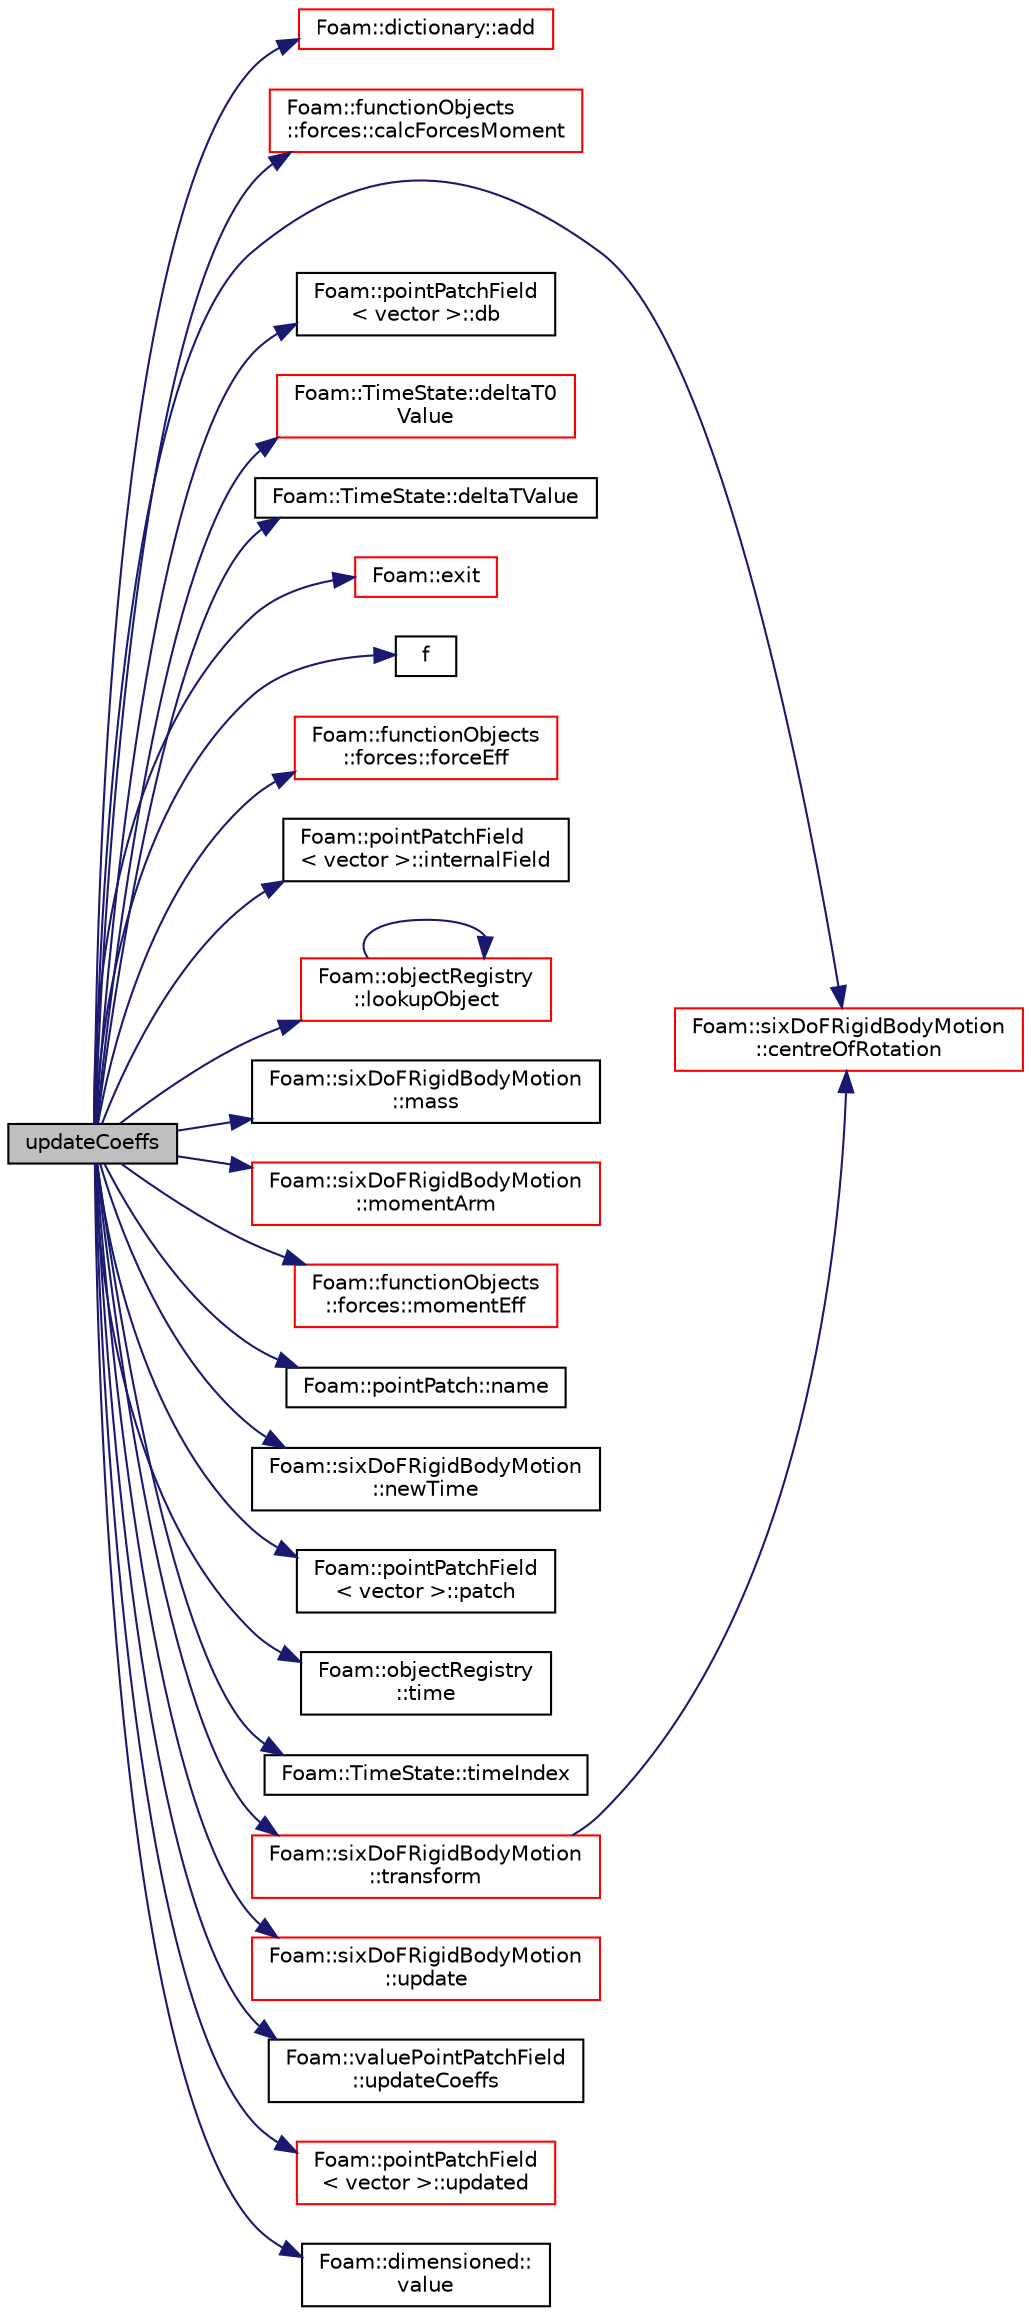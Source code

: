 digraph "updateCoeffs"
{
  bgcolor="transparent";
  edge [fontname="Helvetica",fontsize="10",labelfontname="Helvetica",labelfontsize="10"];
  node [fontname="Helvetica",fontsize="10",shape=record];
  rankdir="LR";
  Node1 [label="updateCoeffs",height=0.2,width=0.4,color="black", fillcolor="grey75", style="filled", fontcolor="black"];
  Node1 -> Node2 [color="midnightblue",fontsize="10",style="solid",fontname="Helvetica"];
  Node2 [label="Foam::dictionary::add",height=0.2,width=0.4,color="red",URL="$a00530.html#ac2ddcab42322c8d8af5e5830ab4d431b",tooltip="Add a new entry. "];
  Node1 -> Node3 [color="midnightblue",fontsize="10",style="solid",fontname="Helvetica"];
  Node3 [label="Foam::functionObjects\l::forces::calcForcesMoment",height=0.2,width=0.4,color="red",URL="$a00866.html#a71e93fd80e1ccacbf30c602b4ea11abc",tooltip="Calculate the forces and moments. "];
  Node1 -> Node4 [color="midnightblue",fontsize="10",style="solid",fontname="Helvetica"];
  Node4 [label="Foam::sixDoFRigidBodyMotion\l::centreOfRotation",height=0.2,width=0.4,color="red",URL="$a02391.html#a2f8c6ae8506d71aa8038ba4a8f62ce3f",tooltip="Return the current centre of rotation. "];
  Node1 -> Node5 [color="midnightblue",fontsize="10",style="solid",fontname="Helvetica"];
  Node5 [label="Foam::pointPatchField\l\< vector \>::db",height=0.2,width=0.4,color="black",URL="$a01932.html#adf469b34fcd0250cef43ac4ce3f153ab",tooltip="Return local objectRegistry. "];
  Node1 -> Node6 [color="midnightblue",fontsize="10",style="solid",fontname="Helvetica"];
  Node6 [label="Foam::TimeState::deltaT0\lValue",height=0.2,width=0.4,color="red",URL="$a02690.html#aa1c3b2fbba79aff20ff144dbc33a684a",tooltip="Return old time step value. "];
  Node1 -> Node7 [color="midnightblue",fontsize="10",style="solid",fontname="Helvetica"];
  Node7 [label="Foam::TimeState::deltaTValue",height=0.2,width=0.4,color="black",URL="$a02690.html#a664afb7178a107bfcb662f688e0bcb62",tooltip="Return time step value. "];
  Node1 -> Node8 [color="midnightblue",fontsize="10",style="solid",fontname="Helvetica"];
  Node8 [label="Foam::exit",height=0.2,width=0.4,color="red",URL="$a10974.html#a06ca7250d8e89caf05243ec094843642"];
  Node1 -> Node9 [color="midnightblue",fontsize="10",style="solid",fontname="Helvetica"];
  Node9 [label="f",height=0.2,width=0.4,color="black",URL="$a04026.html#a888be93833ac7a23170555c69c690288"];
  Node1 -> Node10 [color="midnightblue",fontsize="10",style="solid",fontname="Helvetica"];
  Node10 [label="Foam::functionObjects\l::forces::forceEff",height=0.2,width=0.4,color="red",URL="$a00866.html#af170c7909515ab24efc4a20c1f0e2d71",tooltip="Return the total force. "];
  Node1 -> Node11 [color="midnightblue",fontsize="10",style="solid",fontname="Helvetica"];
  Node11 [label="Foam::pointPatchField\l\< vector \>::internalField",height=0.2,width=0.4,color="black",URL="$a01932.html#a3557597c9f260f3d137006494b026759",tooltip="Return dimensioned internal field reference. "];
  Node1 -> Node12 [color="midnightblue",fontsize="10",style="solid",fontname="Helvetica"];
  Node12 [label="Foam::objectRegistry\l::lookupObject",height=0.2,width=0.4,color="red",URL="$a01727.html#affcae20935bdf1726ec1f822228a2330",tooltip="Lookup and return the object of the given Type. "];
  Node12 -> Node12 [color="midnightblue",fontsize="10",style="solid",fontname="Helvetica"];
  Node1 -> Node13 [color="midnightblue",fontsize="10",style="solid",fontname="Helvetica"];
  Node13 [label="Foam::sixDoFRigidBodyMotion\l::mass",height=0.2,width=0.4,color="black",URL="$a02391.html#aa2d02a8d148de6c07165e04110e7a728",tooltip="Return the mass. "];
  Node1 -> Node14 [color="midnightblue",fontsize="10",style="solid",fontname="Helvetica"];
  Node14 [label="Foam::sixDoFRigidBodyMotion\l::momentArm",height=0.2,width=0.4,color="red",URL="$a02391.html#a481384ae05a5e994e021e05b45c3f79f"];
  Node1 -> Node15 [color="midnightblue",fontsize="10",style="solid",fontname="Helvetica"];
  Node15 [label="Foam::functionObjects\l::forces::momentEff",height=0.2,width=0.4,color="red",URL="$a00866.html#aa3802c64ec82d750a047d20c26775b60",tooltip="Return the total moment. "];
  Node1 -> Node16 [color="midnightblue",fontsize="10",style="solid",fontname="Helvetica"];
  Node16 [label="Foam::pointPatch::name",height=0.2,width=0.4,color="black",URL="$a01930.html#a65dfc945762998e307c02a6e6f7c5ef0",tooltip="Return name. "];
  Node1 -> Node17 [color="midnightblue",fontsize="10",style="solid",fontname="Helvetica"];
  Node17 [label="Foam::sixDoFRigidBodyMotion\l::newTime",height=0.2,width=0.4,color="black",URL="$a02391.html#a04d144c39836bb839ad0a217f1292c6d",tooltip="Store the motion state at the beginning of the time-step. "];
  Node1 -> Node18 [color="midnightblue",fontsize="10",style="solid",fontname="Helvetica"];
  Node18 [label="Foam::pointPatchField\l\< vector \>::patch",height=0.2,width=0.4,color="black",URL="$a01932.html#ade9d4b2e4be2292883c7ac23dd615177",tooltip="Return patch. "];
  Node1 -> Node19 [color="midnightblue",fontsize="10",style="solid",fontname="Helvetica"];
  Node19 [label="Foam::objectRegistry\l::time",height=0.2,width=0.4,color="black",URL="$a01727.html#a48fcf6de2789aff6b430b5fc1a05693f",tooltip="Return time. "];
  Node1 -> Node20 [color="midnightblue",fontsize="10",style="solid",fontname="Helvetica"];
  Node20 [label="Foam::TimeState::timeIndex",height=0.2,width=0.4,color="black",URL="$a02690.html#afddcdeb3f90d772e6710d657a2a6e600",tooltip="Return current time index. "];
  Node1 -> Node21 [color="midnightblue",fontsize="10",style="solid",fontname="Helvetica"];
  Node21 [label="Foam::sixDoFRigidBodyMotion\l::transform",height=0.2,width=0.4,color="red",URL="$a02391.html#a7ae5497c07eb95c569be5217c18d6883",tooltip="Transform the given initial state point by the current motion. "];
  Node21 -> Node4 [color="midnightblue",fontsize="10",style="solid",fontname="Helvetica"];
  Node1 -> Node22 [color="midnightblue",fontsize="10",style="solid",fontname="Helvetica"];
  Node22 [label="Foam::sixDoFRigidBodyMotion\l::update",height=0.2,width=0.4,color="red",URL="$a02391.html#a0ac89c146de1046c70c9d9bb79a66294",tooltip="Symplectic integration of velocities, orientation and position. "];
  Node1 -> Node23 [color="midnightblue",fontsize="10",style="solid",fontname="Helvetica"];
  Node23 [label="Foam::valuePointPatchField\l::updateCoeffs",height=0.2,width=0.4,color="black",URL="$a02877.html#a7e24eafac629d3733181cd942d4c902f",tooltip="Update the coefficients associated with the patch field. "];
  Node1 -> Node24 [color="midnightblue",fontsize="10",style="solid",fontname="Helvetica"];
  Node24 [label="Foam::pointPatchField\l\< vector \>::updated",height=0.2,width=0.4,color="red",URL="$a01932.html#a087516fc8e0613b0bf49ac8fc4b30fff",tooltip="Return true if the boundary condition has already been updated. "];
  Node1 -> Node25 [color="midnightblue",fontsize="10",style="solid",fontname="Helvetica"];
  Node25 [label="Foam::dimensioned::\lvalue",height=0.2,width=0.4,color="black",URL="$a00538.html#a080d3824651cfcf52f72acceec615aaa",tooltip="Return const reference to value. "];
}
